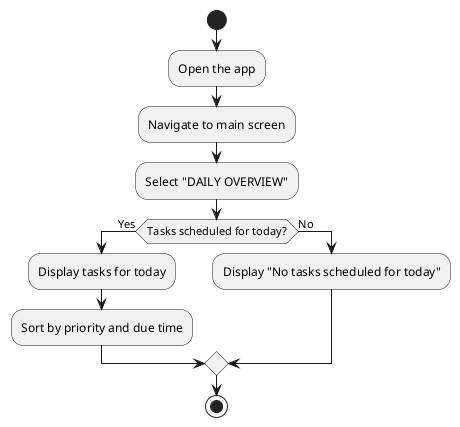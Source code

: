 @startuml Daily_Overview
start

:Open the app;
:Navigate to main screen;
:Select "DAILY OVERVIEW";

if (Tasks scheduled for today?) then (Yes)
  :Display tasks for today;
  :Sort by priority and due time;
else (No)
  :Display "No tasks scheduled for today";
endif

stop
@enduml
